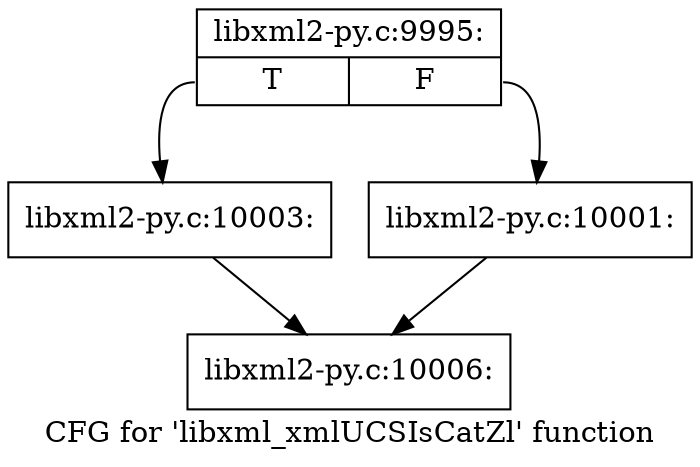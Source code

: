 digraph "CFG for 'libxml_xmlUCSIsCatZl' function" {
	label="CFG for 'libxml_xmlUCSIsCatZl' function";

	Node0x458a680 [shape=record,label="{libxml2-py.c:9995:|{<s0>T|<s1>F}}"];
	Node0x458a680:s0 -> Node0x458d530;
	Node0x458a680:s1 -> Node0x458d4e0;
	Node0x458d4e0 [shape=record,label="{libxml2-py.c:10001:}"];
	Node0x458d4e0 -> Node0x458c140;
	Node0x458d530 [shape=record,label="{libxml2-py.c:10003:}"];
	Node0x458d530 -> Node0x458c140;
	Node0x458c140 [shape=record,label="{libxml2-py.c:10006:}"];
}
